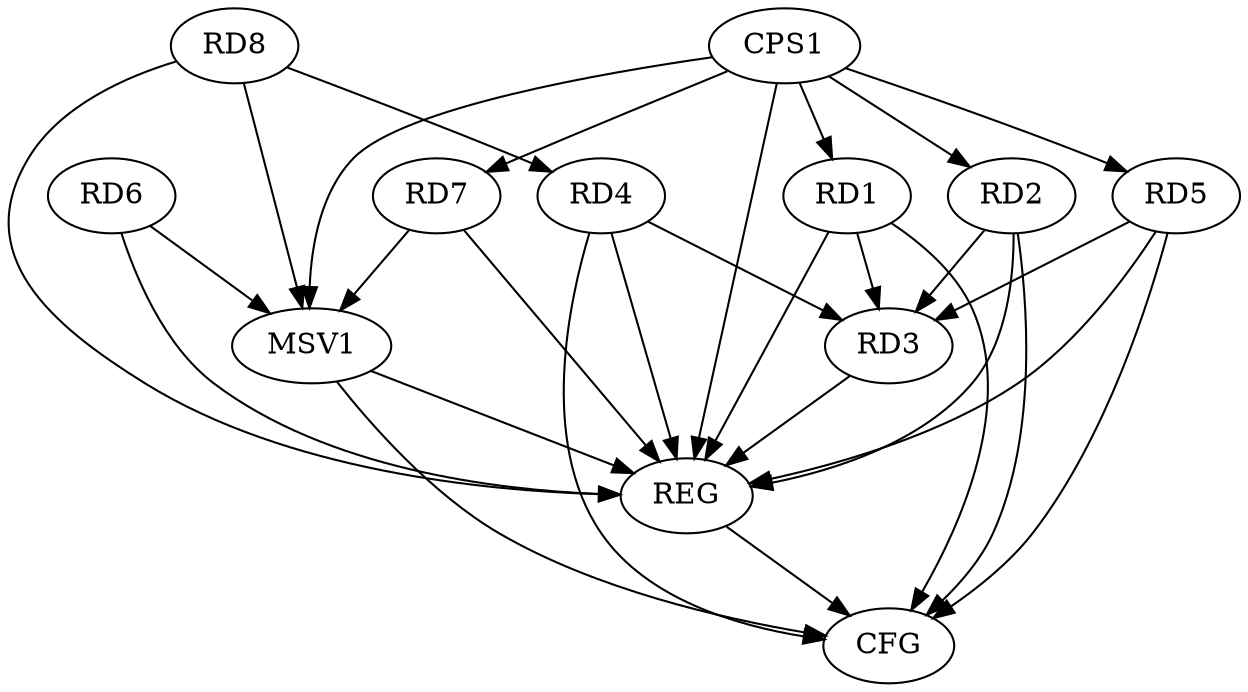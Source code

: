 strict digraph G {
  RD1 [ label="RD1" ];
  RD2 [ label="RD2" ];
  RD3 [ label="RD3" ];
  RD4 [ label="RD4" ];
  RD5 [ label="RD5" ];
  RD6 [ label="RD6" ];
  RD7 [ label="RD7" ];
  RD8 [ label="RD8" ];
  CPS1 [ label="CPS1" ];
  REG [ label="REG" ];
  CFG [ label="CFG" ];
  MSV1 [ label="MSV1" ];
  RD8 -> RD4;
  CPS1 -> RD1;
  CPS1 -> RD2;
  CPS1 -> RD5;
  CPS1 -> RD7;
  RD1 -> REG;
  RD2 -> REG;
  RD3 -> REG;
  RD4 -> REG;
  RD5 -> REG;
  RD6 -> REG;
  RD7 -> REG;
  RD8 -> REG;
  CPS1 -> REG;
  RD4 -> CFG;
  RD1 -> CFG;
  RD5 -> CFG;
  RD2 -> CFG;
  REG -> CFG;
  RD2 -> RD3;
  RD1 -> RD3;
  RD5 -> RD3;
  RD4 -> RD3;
  RD8 -> MSV1;
  CPS1 -> MSV1;
  RD7 -> MSV1;
  RD6 -> MSV1;
  MSV1 -> REG;
  MSV1 -> CFG;
}
